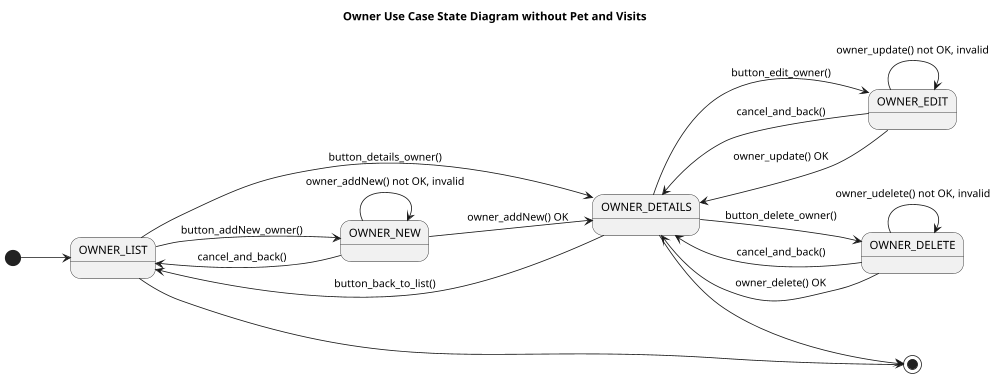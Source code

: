 @startuml

title Owner Use Case State Diagram without Pet and Visits

'https://plantuml.com/state-diagram

left to right direction
'top to bottom direction

scale 1000 width

[*] --> OWNER_LIST

OWNER_LIST --> OWNER_NEW : button_addNew_owner()

OWNER_NEW --> OWNER_LIST: cancel_and_back()
OWNER_NEW --> OWNER_DETAILS: owner_addNew() OK

OWNER_LIST --> OWNER_DETAILS: button_details_owner()

OWNER_DETAILS --> OWNER_LIST: button_back_to_list()

OWNER_DETAILS --> OWNER_EDIT: button_edit_owner()
OWNER_EDIT --> OWNER_DETAILS: cancel_and_back()

OWNER_DETAILS --> OWNER_DELETE: button_delete_owner()
OWNER_DELETE --> OWNER_DETAILS: cancel_and_back()

OWNER_EDIT --> OWNER_DETAILS: owner_update() OK
OWNER_DELETE --> OWNER_DETAILS: owner_delete() OK

state OWNER_DETAILS {
}

state OWNER_EDIT {
    OWNER_EDIT --> OWNER_EDIT: owner_update() not OK, invalid
}
state OWNER_DELETE {
    OWNER_DELETE --> OWNER_DELETE: owner_udelete() not OK, invalid
}
state OWNER_NEW {
    OWNER_NEW --> OWNER_NEW : owner_addNew() not OK, invalid
}

OWNER_LIST --> [*]
OWNER_DETAILS --> [*]

@enduml